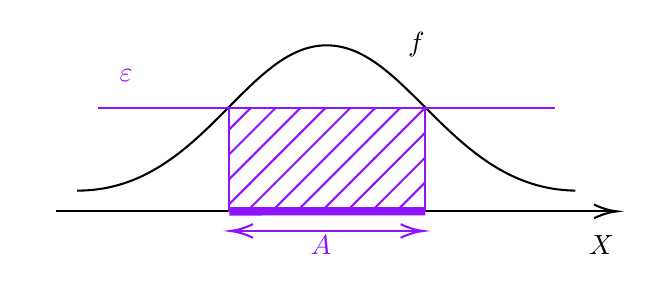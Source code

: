 

% Pattern Info
 
\tikzset{
pattern size/.store in=\mcSize, 
pattern size = 5pt,
pattern thickness/.store in=\mcThickness, 
pattern thickness = 0.3pt,
pattern radius/.store in=\mcRadius, 
pattern radius = 1pt}
\makeatletter
\pgfutil@ifundefined{pgf@pattern@name@_fyojed01u}{
\pgfdeclarepatternformonly[\mcThickness,\mcSize]{_fyojed01u}
{\pgfqpoint{0pt}{0pt}}
{\pgfpoint{\mcSize+\mcThickness}{\mcSize+\mcThickness}}
{\pgfpoint{\mcSize}{\mcSize}}
{
\pgfsetcolor{\tikz@pattern@color}
\pgfsetlinewidth{\mcThickness}
\pgfpathmoveto{\pgfqpoint{0pt}{0pt}}
\pgfpathlineto{\pgfpoint{\mcSize+\mcThickness}{\mcSize+\mcThickness}}
\pgfusepath{stroke}
}}
\makeatother
\tikzset{every picture/.style={line width=0.75pt}} %set default line width to 0.75pt        

\begin{tikzpicture}[x=0.75pt,y=0.75pt,yscale=-1,xscale=1]
%uncomment if require: \path (0,300); %set diagram left start at 0, and has height of 300

%Curve Lines [id:da2009657115584773] 
\draw    (40,230) .. controls (99.7,230.25) and (120.8,160.25) .. (160,160) .. controls (199.2,159.75) and (220.7,229.25) .. (280,230) ;
%Straight Lines [id:da08665955983676965] 
\draw    (30,240) -- (298,240) ;
\draw [shift={(300,240)}, rotate = 180] [color={rgb, 255:red, 0; green, 0; blue, 0 }  ][line width=0.75]    (10.93,-3.29) .. controls (6.95,-1.4) and (3.31,-0.3) .. (0,0) .. controls (3.31,0.3) and (6.95,1.4) .. (10.93,3.29)   ;
%Straight Lines [id:da10855025093369375] 
\draw [color={rgb, 255:red, 144; green, 19; blue, 254 }  ,draw opacity=1 ]   (50,190) -- (270,190) ;
%Shape: Rectangle [id:dp1988179373625052] 
\draw  [color={rgb, 255:red, 144; green, 19; blue, 254 }  ,draw opacity=1 ][pattern=_fyojed01u,pattern size=9pt,pattern thickness=0.75pt,pattern radius=0pt, pattern color={rgb, 255:red, 144; green, 19; blue, 254}] (113.3,190) -- (207.7,190) -- (207.7,240) -- (113.3,240) -- cycle ;
%Straight Lines [id:da5504409819975475] 
\draw [color={rgb, 255:red, 144; green, 19; blue, 254 }  ,draw opacity=1 ]   (115.8,249.45) -- (204.8,249.45) ;
\draw [shift={(206.8,249.45)}, rotate = 180] [color={rgb, 255:red, 144; green, 19; blue, 254 }  ,draw opacity=1 ][line width=0.75]    (10.93,-3.29) .. controls (6.95,-1.4) and (3.31,-0.3) .. (0,0) .. controls (3.31,0.3) and (6.95,1.4) .. (10.93,3.29)   ;
\draw [shift={(113.8,249.45)}, rotate = 0] [color={rgb, 255:red, 144; green, 19; blue, 254 }  ,draw opacity=1 ][line width=0.75]    (10.93,-3.29) .. controls (6.95,-1.4) and (3.31,-0.3) .. (0,0) .. controls (3.31,0.3) and (6.95,1.4) .. (10.93,3.29)   ;
%Straight Lines [id:da6548326057150398] 
\draw [color={rgb, 255:red, 144; green, 19; blue, 254 }  ,draw opacity=1 ][fill={rgb, 255:red, 0; green, 0; blue, 0 }  ,fill opacity=0.75 ][line width=3]    (113.3,240) -- (207.8,239.95) ;

% Text Node
\draw (59,170) node [anchor=north west][inner sep=0.75pt]   [align=left] {$\displaystyle \textcolor[rgb]{0.56,0.07,1}{\varepsilon }$};
% Text Node
\draw (151,250) node [anchor=north west][inner sep=0.75pt]   [align=left] {$\displaystyle \textcolor[rgb]{0.56,0.07,1}{A}$};
% Text Node
\draw (198,152) node [anchor=north west][inner sep=0.75pt]   [align=left] {$\displaystyle f$};
% Text Node
\draw (285,250) node [anchor=north west][inner sep=0.75pt]   [align=left] {$\displaystyle X$};


\end{tikzpicture}
